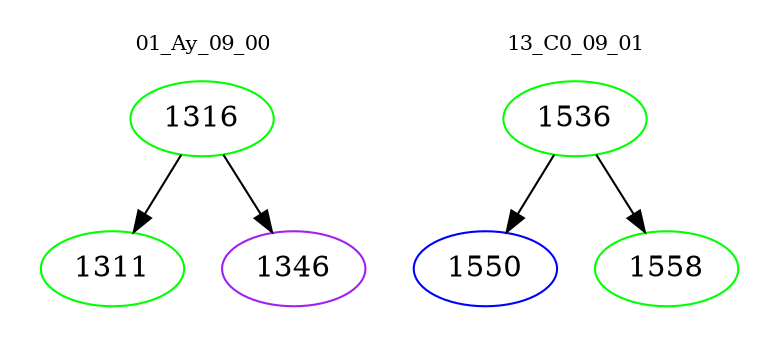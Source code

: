 digraph{
subgraph cluster_0 {
color = white
label = "01_Ay_09_00";
fontsize=10;
T0_1316 [label="1316", color="green"]
T0_1316 -> T0_1311 [color="black"]
T0_1311 [label="1311", color="green"]
T0_1316 -> T0_1346 [color="black"]
T0_1346 [label="1346", color="purple"]
}
subgraph cluster_1 {
color = white
label = "13_C0_09_01";
fontsize=10;
T1_1536 [label="1536", color="green"]
T1_1536 -> T1_1550 [color="black"]
T1_1550 [label="1550", color="blue"]
T1_1536 -> T1_1558 [color="black"]
T1_1558 [label="1558", color="green"]
}
}
